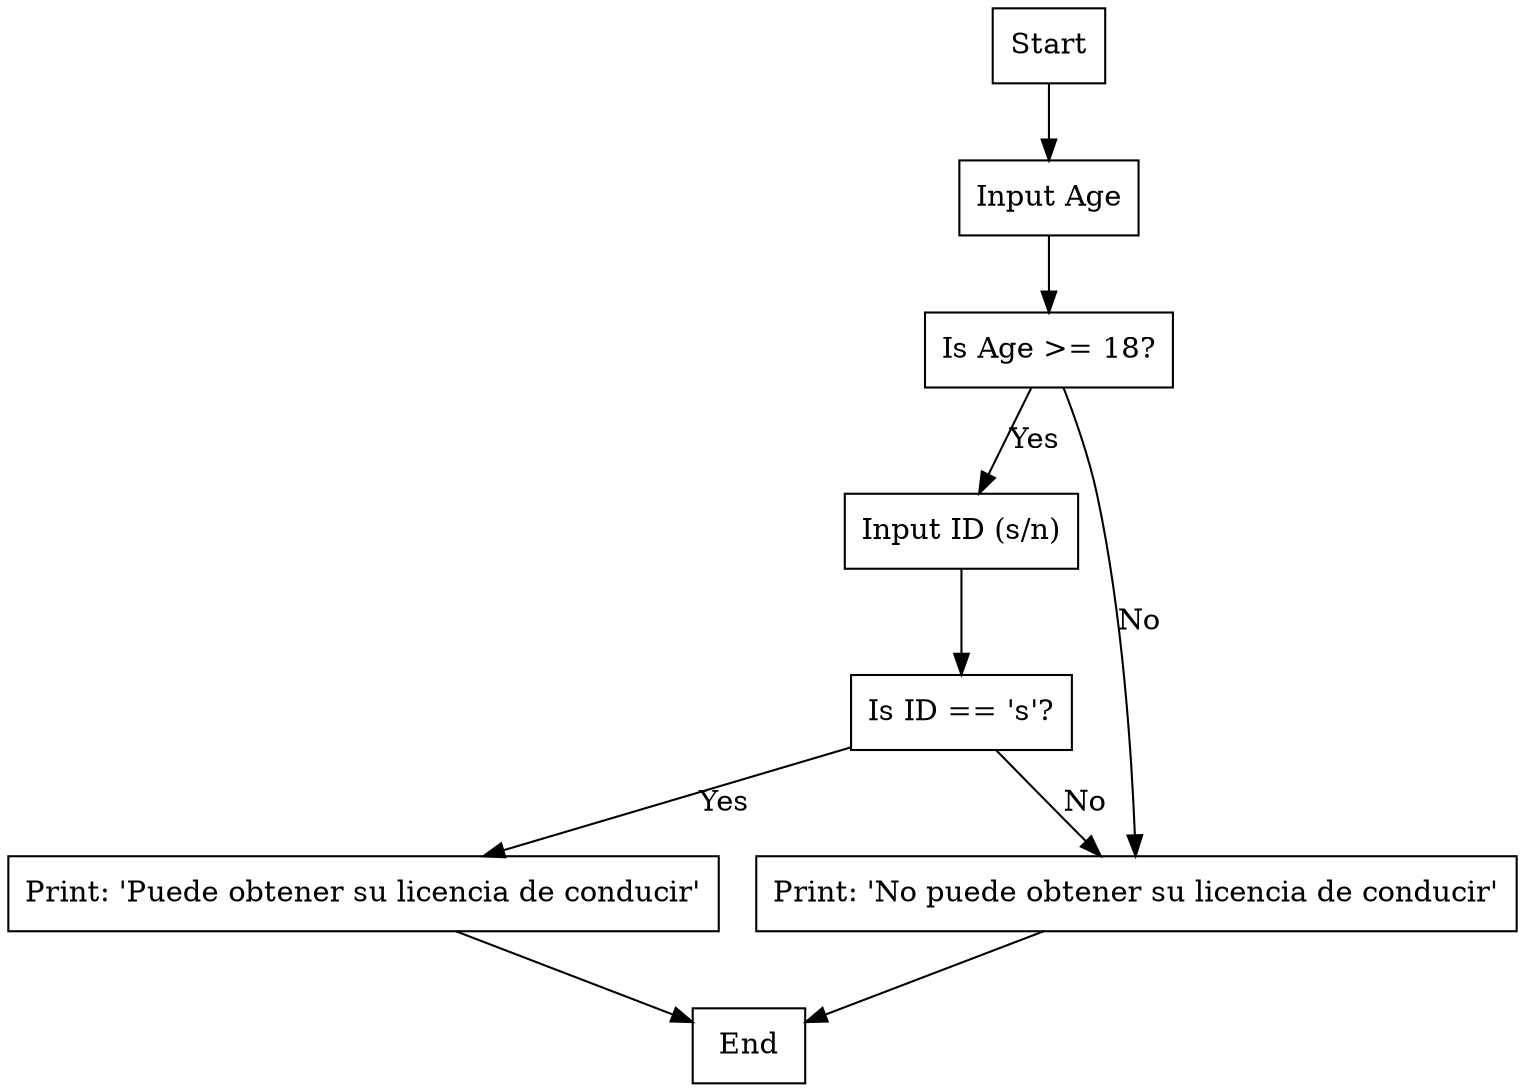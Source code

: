 digraph G {
    node [shape=box];

    Start [label="Start"];
    InputAge [label="Input Age"];
    CheckAge [label="Is Age >= 18?"];
    InputID [label="Input ID (s/n)"];
    CheckID [label="Is ID == 's'?"];
    CanGetLicense [label="Print: 'Puede obtener su licencia de conducir'"];
    CannotGetLicense [label="Print: 'No puede obtener su licencia de conducir'"];
    End [label="End"];

    Start -> InputAge;
    InputAge -> CheckAge;
    CheckAge -> InputID [label="Yes"];
    CheckAge -> CannotGetLicense [label="No"];
    InputID -> CheckID;
    CheckID -> CanGetLicense [label="Yes"];
    CheckID -> CannotGetLicense [label="No"];
    CanGetLicense -> End;
    CannotGetLicense -> End;
}